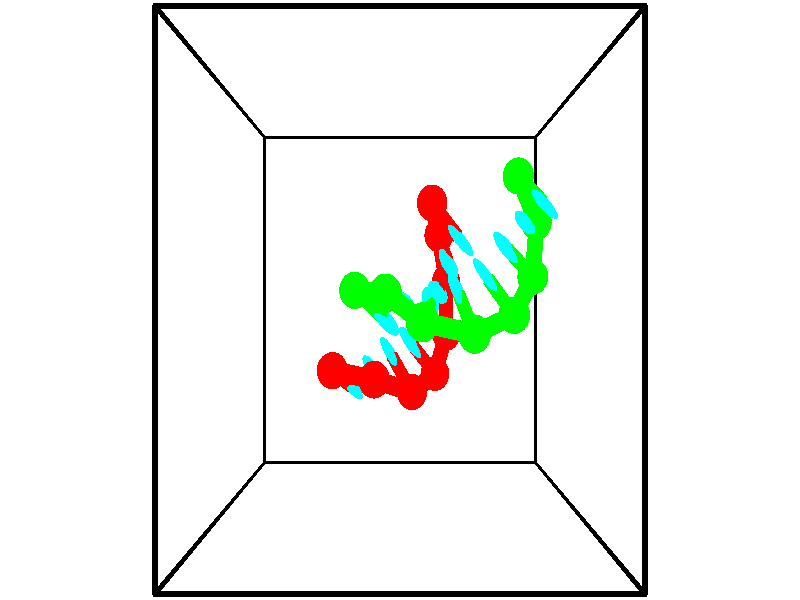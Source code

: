 // switches for output
#declare DRAW_BASES = 1; // possible values are 0, 1; only relevant for DNA ribbons
#declare DRAW_BASES_TYPE = 3; // possible values are 1, 2, 3; only relevant for DNA ribbons
#declare DRAW_FOG = 0; // set to 1 to enable fog

#include "colors.inc"

#include "transforms.inc"
background { rgb <1, 1, 1>}

#default {
   normal{
       ripples 0.25
       frequency 0.20
       turbulence 0.2
       lambda 5
   }
	finish {
		phong 0.1
		phong_size 40.
	}
}

// original window dimensions: 1024x640


// camera settings

camera {
	sky <-0, 1, 0>
	up <-0, 1, 0>
	right 1.6 * <1, 0, 0>
	location <2.5, 2.5, 11.1562>
	look_at <2.5, 2.5, 2.5>
	direction <0, 0, -8.6562>
	angle 67.0682
}


# declare cpy_camera_pos = <2.5, 2.5, 11.1562>;
# if (DRAW_FOG = 1)
fog {
	fog_type 2
	up vnormalize(cpy_camera_pos)
	color rgbt<1,1,1,0.3>
	distance 1e-5
	fog_alt 3e-3
	fog_offset 4
}
# end


// LIGHTS

# declare lum = 6;
global_settings {
	ambient_light rgb lum * <0.05, 0.05, 0.05>
	max_trace_level 15
}# declare cpy_direct_light_amount = 0.25;
light_source
{	1000 * <-1, -1, 1>,
	rgb lum * cpy_direct_light_amount
	parallel
}

light_source
{	1000 * <1, 1, -1>,
	rgb lum * cpy_direct_light_amount
	parallel
}

// strand 0

// nucleotide -1

// particle -1
sphere {
	<1.406628, 1.547481, 1.390953> 0.250000
	pigment { color rgbt <1,0,0,0> }
	no_shadow
}
cylinder {
	<1.565466, 1.381008, 1.063757>,  <1.660769, 1.281125, 0.867439>, 0.100000
	pigment { color rgbt <1,0,0,0> }
	no_shadow
}
cylinder {
	<1.565466, 1.381008, 1.063757>,  <1.406628, 1.547481, 1.390953>, 0.100000
	pigment { color rgbt <1,0,0,0> }
	no_shadow
}

// particle -1
sphere {
	<1.565466, 1.381008, 1.063757> 0.100000
	pigment { color rgbt <1,0,0,0> }
	no_shadow
}
sphere {
	0, 1
	scale<0.080000,0.200000,0.300000>
	matrix <0.744035, 0.667796, 0.021429,
		0.537333, -0.617123, 0.574832,
		0.397095, -0.416181, -0.817990,
		1.684595, 1.256154, 0.818360>
	pigment { color rgbt <0,1,1,0> }
	no_shadow
}
cylinder {
	<2.085276, 1.440969, 1.516926>,  <1.406628, 1.547481, 1.390953>, 0.130000
	pigment { color rgbt <1,0,0,0> }
	no_shadow
}

// nucleotide -1

// particle -1
sphere {
	<2.085276, 1.440969, 1.516926> 0.250000
	pigment { color rgbt <1,0,0,0> }
	no_shadow
}
cylinder {
	<2.041679, 1.502323, 1.124071>,  <2.015521, 1.539136, 0.888358>, 0.100000
	pigment { color rgbt <1,0,0,0> }
	no_shadow
}
cylinder {
	<2.041679, 1.502323, 1.124071>,  <2.085276, 1.440969, 1.516926>, 0.100000
	pigment { color rgbt <1,0,0,0> }
	no_shadow
}

// particle -1
sphere {
	<2.041679, 1.502323, 1.124071> 0.100000
	pigment { color rgbt <1,0,0,0> }
	no_shadow
}
sphere {
	0, 1
	scale<0.080000,0.200000,0.300000>
	matrix <0.711194, 0.702322, 0.030761,
		0.694495, -0.695137, -0.185635,
		-0.108993, 0.153386, -0.982137,
		2.008982, 1.548339, 0.829430>
	pigment { color rgbt <0,1,1,0> }
	no_shadow
}
cylinder {
	<2.696707, 1.232047, 1.160819>,  <2.085276, 1.440969, 1.516926>, 0.130000
	pigment { color rgbt <1,0,0,0> }
	no_shadow
}

// nucleotide -1

// particle -1
sphere {
	<2.696707, 1.232047, 1.160819> 0.250000
	pigment { color rgbt <1,0,0,0> }
	no_shadow
}
cylinder {
	<2.491556, 1.522312, 0.977354>,  <2.368465, 1.696471, 0.867275>, 0.100000
	pigment { color rgbt <1,0,0,0> }
	no_shadow
}
cylinder {
	<2.491556, 1.522312, 0.977354>,  <2.696707, 1.232047, 1.160819>, 0.100000
	pigment { color rgbt <1,0,0,0> }
	no_shadow
}

// particle -1
sphere {
	<2.491556, 1.522312, 0.977354> 0.100000
	pigment { color rgbt <1,0,0,0> }
	no_shadow
}
sphere {
	0, 1
	scale<0.080000,0.200000,0.300000>
	matrix <0.792864, 0.605248, 0.070996,
		0.329123, -0.327244, -0.885770,
		-0.512878, 0.725662, -0.458661,
		2.337693, 1.740011, 0.839756>
	pigment { color rgbt <0,1,1,0> }
	no_shadow
}
cylinder {
	<3.111800, 1.422736, 0.579024>,  <2.696707, 1.232047, 1.160819>, 0.130000
	pigment { color rgbt <1,0,0,0> }
	no_shadow
}

// nucleotide -1

// particle -1
sphere {
	<3.111800, 1.422736, 0.579024> 0.250000
	pigment { color rgbt <1,0,0,0> }
	no_shadow
}
cylinder {
	<2.865286, 1.693214, 0.740494>,  <2.717377, 1.855501, 0.837376>, 0.100000
	pigment { color rgbt <1,0,0,0> }
	no_shadow
}
cylinder {
	<2.865286, 1.693214, 0.740494>,  <3.111800, 1.422736, 0.579024>, 0.100000
	pigment { color rgbt <1,0,0,0> }
	no_shadow
}

// particle -1
sphere {
	<2.865286, 1.693214, 0.740494> 0.100000
	pigment { color rgbt <1,0,0,0> }
	no_shadow
}
sphere {
	0, 1
	scale<0.080000,0.200000,0.300000>
	matrix <0.782106, 0.585545, 0.213186,
		-0.092215, 0.447100, -0.889718,
		-0.616285, 0.676195, 0.403675,
		2.680400, 1.896073, 0.861596>
	pigment { color rgbt <0,1,1,0> }
	no_shadow
}
cylinder {
	<3.328942, 1.986495, 0.286257>,  <3.111800, 1.422736, 0.579024>, 0.130000
	pigment { color rgbt <1,0,0,0> }
	no_shadow
}

// nucleotide -1

// particle -1
sphere {
	<3.328942, 1.986495, 0.286257> 0.250000
	pigment { color rgbt <1,0,0,0> }
	no_shadow
}
cylinder {
	<3.104181, 2.137814, 0.580511>,  <2.969325, 2.228605, 0.757063>, 0.100000
	pigment { color rgbt <1,0,0,0> }
	no_shadow
}
cylinder {
	<3.104181, 2.137814, 0.580511>,  <3.328942, 1.986495, 0.286257>, 0.100000
	pigment { color rgbt <1,0,0,0> }
	no_shadow
}

// particle -1
sphere {
	<3.104181, 2.137814, 0.580511> 0.100000
	pigment { color rgbt <1,0,0,0> }
	no_shadow
}
sphere {
	0, 1
	scale<0.080000,0.200000,0.300000>
	matrix <0.715483, 0.668580, 0.202695,
		-0.415152, 0.640229, -0.646340,
		-0.561902, 0.378296, 0.735635,
		2.935611, 2.251302, 0.801202>
	pigment { color rgbt <0,1,1,0> }
	no_shadow
}
cylinder {
	<3.327119, 2.781485, 0.304065>,  <3.328942, 1.986495, 0.286257>, 0.130000
	pigment { color rgbt <1,0,0,0> }
	no_shadow
}

// nucleotide -1

// particle -1
sphere {
	<3.327119, 2.781485, 0.304065> 0.250000
	pigment { color rgbt <1,0,0,0> }
	no_shadow
}
cylinder {
	<3.220161, 2.684151, 0.677008>,  <3.155987, 2.625750, 0.900773>, 0.100000
	pigment { color rgbt <1,0,0,0> }
	no_shadow
}
cylinder {
	<3.220161, 2.684151, 0.677008>,  <3.327119, 2.781485, 0.304065>, 0.100000
	pigment { color rgbt <1,0,0,0> }
	no_shadow
}

// particle -1
sphere {
	<3.220161, 2.684151, 0.677008> 0.100000
	pigment { color rgbt <1,0,0,0> }
	no_shadow
}
sphere {
	0, 1
	scale<0.080000,0.200000,0.300000>
	matrix <0.631529, 0.686553, 0.360301,
		-0.727786, 0.685152, -0.029907,
		-0.267394, -0.243335, 0.932357,
		3.139943, 2.611150, 0.956715>
	pigment { color rgbt <0,1,1,0> }
	no_shadow
}
cylinder {
	<3.176519, 3.441638, 0.620712>,  <3.327119, 2.781485, 0.304065>, 0.130000
	pigment { color rgbt <1,0,0,0> }
	no_shadow
}

// nucleotide -1

// particle -1
sphere {
	<3.176519, 3.441638, 0.620712> 0.250000
	pigment { color rgbt <1,0,0,0> }
	no_shadow
}
cylinder {
	<3.248762, 3.192574, 0.925257>,  <3.292108, 3.043135, 1.107984>, 0.100000
	pigment { color rgbt <1,0,0,0> }
	no_shadow
}
cylinder {
	<3.248762, 3.192574, 0.925257>,  <3.176519, 3.441638, 0.620712>, 0.100000
	pigment { color rgbt <1,0,0,0> }
	no_shadow
}

// particle -1
sphere {
	<3.248762, 3.192574, 0.925257> 0.100000
	pigment { color rgbt <1,0,0,0> }
	no_shadow
}
sphere {
	0, 1
	scale<0.080000,0.200000,0.300000>
	matrix <0.662742, 0.649015, 0.373568,
		-0.726743, 0.437118, 0.529881,
		0.180607, -0.622662, 0.761363,
		3.302944, 3.005775, 1.153666>
	pigment { color rgbt <0,1,1,0> }
	no_shadow
}
cylinder {
	<3.027831, 3.829566, 1.223647>,  <3.176519, 3.441638, 0.620712>, 0.130000
	pigment { color rgbt <1,0,0,0> }
	no_shadow
}

// nucleotide -1

// particle -1
sphere {
	<3.027831, 3.829566, 1.223647> 0.250000
	pigment { color rgbt <1,0,0,0> }
	no_shadow
}
cylinder {
	<3.285376, 3.534958, 1.306576>,  <3.439902, 3.358193, 1.356333>, 0.100000
	pigment { color rgbt <1,0,0,0> }
	no_shadow
}
cylinder {
	<3.285376, 3.534958, 1.306576>,  <3.027831, 3.829566, 1.223647>, 0.100000
	pigment { color rgbt <1,0,0,0> }
	no_shadow
}

// particle -1
sphere {
	<3.285376, 3.534958, 1.306576> 0.100000
	pigment { color rgbt <1,0,0,0> }
	no_shadow
}
sphere {
	0, 1
	scale<0.080000,0.200000,0.300000>
	matrix <0.694798, 0.676280, 0.244744,
		-0.320466, -0.013535, 0.947163,
		0.643861, -0.736520, 0.207321,
		3.478534, 3.314002, 1.368772>
	pigment { color rgbt <0,1,1,0> }
	no_shadow
}
// strand 1

// nucleotide -1

// particle -1
sphere {
	<4.446679, 4.202086, 1.217955> 0.250000
	pigment { color rgbt <0,1,0,0> }
	no_shadow
}
cylinder {
	<4.633358, 3.950272, 1.466431>,  <4.745366, 3.799183, 1.615516>, 0.100000
	pigment { color rgbt <0,1,0,0> }
	no_shadow
}
cylinder {
	<4.633358, 3.950272, 1.466431>,  <4.446679, 4.202086, 1.217955>, 0.100000
	pigment { color rgbt <0,1,0,0> }
	no_shadow
}

// particle -1
sphere {
	<4.633358, 3.950272, 1.466431> 0.100000
	pigment { color rgbt <0,1,0,0> }
	no_shadow
}
sphere {
	0, 1
	scale<0.080000,0.200000,0.300000>
	matrix <-0.684062, -0.702138, -0.197639,
		0.560582, -0.332694, -0.758329,
		0.466698, -0.629537, 0.621189,
		4.773367, 3.761410, 1.652787>
	pigment { color rgbt <0,1,1,0> }
	no_shadow
}
cylinder {
	<4.818661, 3.595021, 0.906993>,  <4.446679, 4.202086, 1.217955>, 0.130000
	pigment { color rgbt <0,1,0,0> }
	no_shadow
}

// nucleotide -1

// particle -1
sphere {
	<4.818661, 3.595021, 0.906993> 0.250000
	pigment { color rgbt <0,1,0,0> }
	no_shadow
}
cylinder {
	<4.634262, 3.557289, 1.259942>,  <4.523623, 3.534650, 1.471712>, 0.100000
	pigment { color rgbt <0,1,0,0> }
	no_shadow
}
cylinder {
	<4.634262, 3.557289, 1.259942>,  <4.818661, 3.595021, 0.906993>, 0.100000
	pigment { color rgbt <0,1,0,0> }
	no_shadow
}

// particle -1
sphere {
	<4.634262, 3.557289, 1.259942> 0.100000
	pigment { color rgbt <0,1,0,0> }
	no_shadow
}
sphere {
	0, 1
	scale<0.080000,0.200000,0.300000>
	matrix <-0.653470, -0.636643, -0.409466,
		0.600382, -0.765367, 0.231849,
		-0.460998, -0.094330, 0.882374,
		4.495963, 3.528990, 1.524654>
	pigment { color rgbt <0,1,1,0> }
	no_shadow
}
cylinder {
	<4.702302, 2.821675, 1.141120>,  <4.818661, 3.595021, 0.906993>, 0.130000
	pigment { color rgbt <0,1,0,0> }
	no_shadow
}

// nucleotide -1

// particle -1
sphere {
	<4.702302, 2.821675, 1.141120> 0.250000
	pigment { color rgbt <0,1,0,0> }
	no_shadow
}
cylinder {
	<4.417877, 3.039215, 1.319386>,  <4.247222, 3.169739, 1.426346>, 0.100000
	pigment { color rgbt <0,1,0,0> }
	no_shadow
}
cylinder {
	<4.417877, 3.039215, 1.319386>,  <4.702302, 2.821675, 1.141120>, 0.100000
	pigment { color rgbt <0,1,0,0> }
	no_shadow
}

// particle -1
sphere {
	<4.417877, 3.039215, 1.319386> 0.100000
	pigment { color rgbt <0,1,0,0> }
	no_shadow
}
sphere {
	0, 1
	scale<0.080000,0.200000,0.300000>
	matrix <-0.702596, -0.574262, -0.420217,
		0.027394, -0.611924, 0.790442,
		-0.711062, 0.543850, 0.445666,
		4.204559, 3.202370, 1.453086>
	pigment { color rgbt <0,1,1,0> }
	no_shadow
}
cylinder {
	<4.332932, 2.295726, 1.463314>,  <4.702302, 2.821675, 1.141120>, 0.130000
	pigment { color rgbt <0,1,0,0> }
	no_shadow
}

// nucleotide -1

// particle -1
sphere {
	<4.332932, 2.295726, 1.463314> 0.250000
	pigment { color rgbt <0,1,0,0> }
	no_shadow
}
cylinder {
	<4.072647, 2.599434, 1.459702>,  <3.916476, 2.781659, 1.457535>, 0.100000
	pigment { color rgbt <0,1,0,0> }
	no_shadow
}
cylinder {
	<4.072647, 2.599434, 1.459702>,  <4.332932, 2.295726, 1.463314>, 0.100000
	pigment { color rgbt <0,1,0,0> }
	no_shadow
}

// particle -1
sphere {
	<4.072647, 2.599434, 1.459702> 0.100000
	pigment { color rgbt <0,1,0,0> }
	no_shadow
}
sphere {
	0, 1
	scale<0.080000,0.200000,0.300000>
	matrix <-0.747362, -0.642518, -0.169174,
		-0.134251, -0.103334, 0.985545,
		-0.650712, 0.759271, -0.009031,
		3.877434, 2.827215, 1.456993>
	pigment { color rgbt <0,1,1,0> }
	no_shadow
}
cylinder {
	<3.640360, 2.065364, 1.915359>,  <4.332932, 2.295726, 1.463314>, 0.130000
	pigment { color rgbt <0,1,0,0> }
	no_shadow
}

// nucleotide -1

// particle -1
sphere {
	<3.640360, 2.065364, 1.915359> 0.250000
	pigment { color rgbt <0,1,0,0> }
	no_shadow
}
cylinder {
	<3.510689, 2.384644, 1.712268>,  <3.432886, 2.576211, 1.590414>, 0.100000
	pigment { color rgbt <0,1,0,0> }
	no_shadow
}
cylinder {
	<3.510689, 2.384644, 1.712268>,  <3.640360, 2.065364, 1.915359>, 0.100000
	pigment { color rgbt <0,1,0,0> }
	no_shadow
}

// particle -1
sphere {
	<3.510689, 2.384644, 1.712268> 0.100000
	pigment { color rgbt <0,1,0,0> }
	no_shadow
}
sphere {
	0, 1
	scale<0.080000,0.200000,0.300000>
	matrix <-0.801135, -0.517069, -0.301367,
		-0.503079, 0.309056, 0.807091,
		-0.324182, 0.798201, -0.507722,
		3.413435, 2.624103, 1.559950>
	pigment { color rgbt <0,1,1,0> }
	no_shadow
}
cylinder {
	<2.837920, 2.222501, 2.132351>,  <3.640360, 2.065364, 1.915359>, 0.130000
	pigment { color rgbt <0,1,0,0> }
	no_shadow
}

// nucleotide -1

// particle -1
sphere {
	<2.837920, 2.222501, 2.132351> 0.250000
	pigment { color rgbt <0,1,0,0> }
	no_shadow
}
cylinder {
	<2.922703, 2.370056, 1.770358>,  <2.973572, 2.458589, 1.553162>, 0.100000
	pigment { color rgbt <0,1,0,0> }
	no_shadow
}
cylinder {
	<2.922703, 2.370056, 1.770358>,  <2.837920, 2.222501, 2.132351>, 0.100000
	pigment { color rgbt <0,1,0,0> }
	no_shadow
}

// particle -1
sphere {
	<2.922703, 2.370056, 1.770358> 0.100000
	pigment { color rgbt <0,1,0,0> }
	no_shadow
}
sphere {
	0, 1
	scale<0.080000,0.200000,0.300000>
	matrix <-0.813583, -0.446438, -0.372526,
		-0.541439, 0.815239, 0.205496,
		0.211957, 0.368888, -0.904984,
		2.986290, 2.480723, 1.498863>
	pigment { color rgbt <0,1,1,0> }
	no_shadow
}
cylinder {
	<2.279236, 2.586607, 1.943590>,  <2.837920, 2.222501, 2.132351>, 0.130000
	pigment { color rgbt <0,1,0,0> }
	no_shadow
}

// nucleotide -1

// particle -1
sphere {
	<2.279236, 2.586607, 1.943590> 0.250000
	pigment { color rgbt <0,1,0,0> }
	no_shadow
}
cylinder {
	<2.470680, 2.482040, 1.608307>,  <2.585546, 2.419300, 1.407137>, 0.100000
	pigment { color rgbt <0,1,0,0> }
	no_shadow
}
cylinder {
	<2.470680, 2.482040, 1.608307>,  <2.279236, 2.586607, 1.943590>, 0.100000
	pigment { color rgbt <0,1,0,0> }
	no_shadow
}

// particle -1
sphere {
	<2.470680, 2.482040, 1.608307> 0.100000
	pigment { color rgbt <0,1,0,0> }
	no_shadow
}
sphere {
	0, 1
	scale<0.080000,0.200000,0.300000>
	matrix <-0.861851, -0.322277, -0.391599,
		-0.167765, 0.909834, -0.379547,
		0.478610, -0.261417, -0.838209,
		2.614263, 2.403615, 1.356844>
	pigment { color rgbt <0,1,1,0> }
	no_shadow
}
cylinder {
	<1.771322, 2.629514, 1.422330>,  <2.279236, 2.586607, 1.943590>, 0.130000
	pigment { color rgbt <0,1,0,0> }
	no_shadow
}

// nucleotide -1

// particle -1
sphere {
	<1.771322, 2.629514, 1.422330> 0.250000
	pigment { color rgbt <0,1,0,0> }
	no_shadow
}
cylinder {
	<2.053589, 2.394913, 1.263309>,  <2.222949, 2.254152, 1.167896>, 0.100000
	pigment { color rgbt <0,1,0,0> }
	no_shadow
}
cylinder {
	<2.053589, 2.394913, 1.263309>,  <1.771322, 2.629514, 1.422330>, 0.100000
	pigment { color rgbt <0,1,0,0> }
	no_shadow
}

// particle -1
sphere {
	<2.053589, 2.394913, 1.263309> 0.100000
	pigment { color rgbt <0,1,0,0> }
	no_shadow
}
sphere {
	0, 1
	scale<0.080000,0.200000,0.300000>
	matrix <-0.708540, -0.586017, -0.393135,
		-0.002399, 0.559105, -0.829093,
		0.705667, -0.586503, -0.397554,
		2.265289, 2.218962, 1.144043>
	pigment { color rgbt <0,1,1,0> }
	no_shadow
}
// box output
cylinder {
	<0.000000, 0.000000, 0.000000>,  <5.000000, 0.000000, 0.000000>, 0.025000
	pigment { color rgbt <0,0,0,0> }
	no_shadow
}
cylinder {
	<0.000000, 0.000000, 0.000000>,  <0.000000, 5.000000, 0.000000>, 0.025000
	pigment { color rgbt <0,0,0,0> }
	no_shadow
}
cylinder {
	<0.000000, 0.000000, 0.000000>,  <0.000000, 0.000000, 5.000000>, 0.025000
	pigment { color rgbt <0,0,0,0> }
	no_shadow
}
cylinder {
	<5.000000, 5.000000, 5.000000>,  <0.000000, 5.000000, 5.000000>, 0.025000
	pigment { color rgbt <0,0,0,0> }
	no_shadow
}
cylinder {
	<5.000000, 5.000000, 5.000000>,  <5.000000, 0.000000, 5.000000>, 0.025000
	pigment { color rgbt <0,0,0,0> }
	no_shadow
}
cylinder {
	<5.000000, 5.000000, 5.000000>,  <5.000000, 5.000000, 0.000000>, 0.025000
	pigment { color rgbt <0,0,0,0> }
	no_shadow
}
cylinder {
	<0.000000, 0.000000, 5.000000>,  <0.000000, 5.000000, 5.000000>, 0.025000
	pigment { color rgbt <0,0,0,0> }
	no_shadow
}
cylinder {
	<0.000000, 0.000000, 5.000000>,  <5.000000, 0.000000, 5.000000>, 0.025000
	pigment { color rgbt <0,0,0,0> }
	no_shadow
}
cylinder {
	<5.000000, 5.000000, 0.000000>,  <0.000000, 5.000000, 0.000000>, 0.025000
	pigment { color rgbt <0,0,0,0> }
	no_shadow
}
cylinder {
	<5.000000, 5.000000, 0.000000>,  <5.000000, 0.000000, 0.000000>, 0.025000
	pigment { color rgbt <0,0,0,0> }
	no_shadow
}
cylinder {
	<5.000000, 0.000000, 5.000000>,  <5.000000, 0.000000, 0.000000>, 0.025000
	pigment { color rgbt <0,0,0,0> }
	no_shadow
}
cylinder {
	<0.000000, 5.000000, 0.000000>,  <0.000000, 5.000000, 5.000000>, 0.025000
	pigment { color rgbt <0,0,0,0> }
	no_shadow
}
// end of box output
